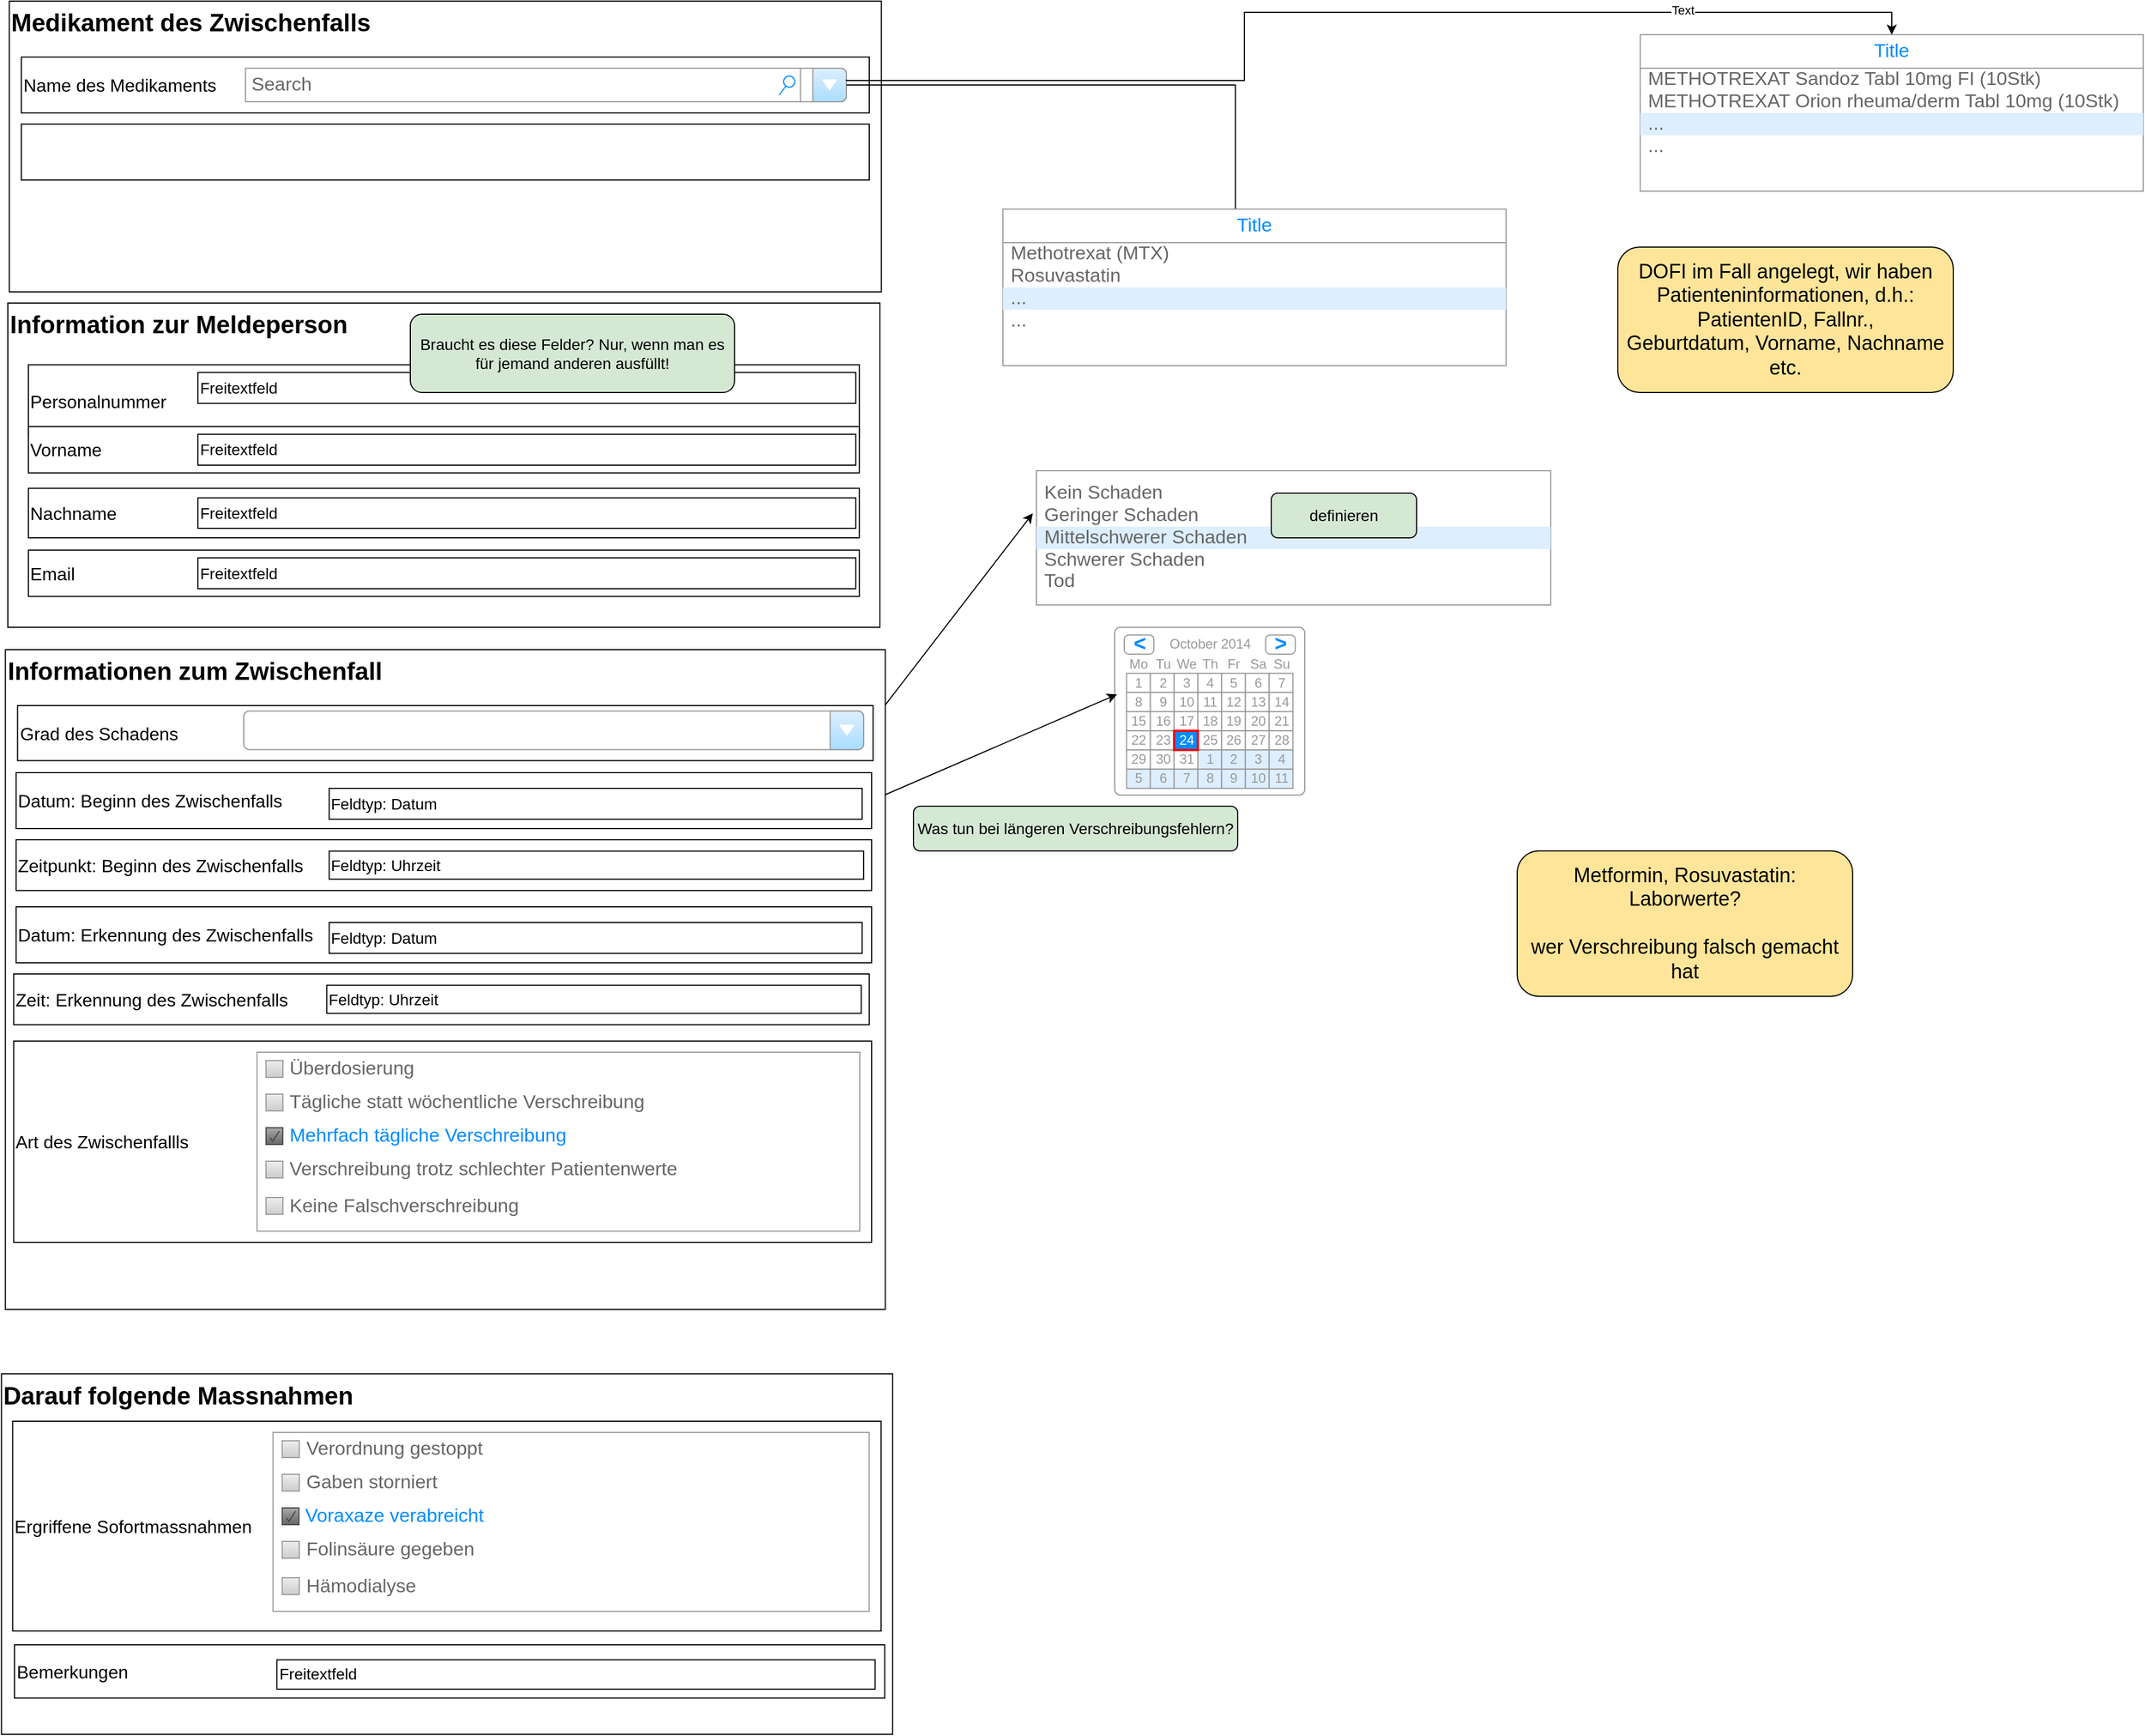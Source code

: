 <mxfile version="21.6.5" type="github">
  <diagram name="Seite-1" id="8O7nqMV1pDiucMTswJLM">
    <mxGraphModel dx="3915" dy="1933" grid="1" gridSize="10" guides="1" tooltips="1" connect="1" arrows="1" fold="1" page="1" pageScale="1" pageWidth="827" pageHeight="1169" math="0" shadow="0">
      <root>
        <mxCell id="0" />
        <mxCell id="1" parent="0" />
        <mxCell id="bGcx2p2PE-QoZrHpDItu-20" value="" style="group" parent="1" vertex="1" connectable="0">
          <mxGeometry x="-2450" y="-1150" width="782.59" height="250" as="geometry" />
        </mxCell>
        <mxCell id="bGcx2p2PE-QoZrHpDItu-21" value="Medikament des Zwischenfalls" style="html=1;whiteSpace=wrap;container=1;verticalAlign=top;align=left;fontStyle=1;fontSize=22;" parent="bGcx2p2PE-QoZrHpDItu-20" vertex="1">
          <mxGeometry x="1.3" y="-10" width="780" height="260" as="geometry" />
        </mxCell>
        <mxCell id="bGcx2p2PE-QoZrHpDItu-22" value="&lt;font style=&quot;font-size: 16px;&quot;&gt;Name des Medikaments&lt;/font&gt;" style="html=1;whiteSpace=wrap;container=1;align=left;" parent="bGcx2p2PE-QoZrHpDItu-21" vertex="1">
          <mxGeometry x="10.81" y="50" width="758.37" height="50" as="geometry" />
        </mxCell>
        <mxCell id="bGcx2p2PE-QoZrHpDItu-37" value="&lt;table&gt;&lt;tbody&gt;&lt;tr&gt;&lt;td&gt;&lt;br&gt;&lt;/td&gt;&lt;/tr&gt;&lt;tr&gt;&lt;td&gt;&lt;br&gt;&lt;/td&gt;&lt;/tr&gt;&lt;tr&gt;&lt;td&gt;&lt;br&gt;&lt;/td&gt;&lt;/tr&gt;&lt;tr&gt;&lt;td&gt;&lt;br&gt;&lt;/td&gt;&lt;/tr&gt;&lt;tr&gt;&lt;td&gt;&lt;br&gt;&lt;/td&gt;&lt;/tr&gt;&lt;/tbody&gt;&lt;/table&gt;" style="strokeWidth=1;shadow=0;dashed=0;align=center;html=1;shape=mxgraph.mockup.forms.comboBox;strokeColor=#999999;fillColor=#ddeeff;align=left;fillColor2=#aaddff;mainText=;fontColor=#666666;fontSize=17;spacingLeft=3;container=1;" parent="bGcx2p2PE-QoZrHpDItu-20" vertex="1">
          <mxGeometry x="212.59" y="50" width="537.41" height="30" as="geometry" />
        </mxCell>
        <mxCell id="bGcx2p2PE-QoZrHpDItu-49" value="" style="html=1;whiteSpace=wrap;container=1;align=left;" parent="bGcx2p2PE-QoZrHpDItu-20" vertex="1">
          <mxGeometry x="12.11" y="100" width="758.37" height="50" as="geometry" />
        </mxCell>
        <mxCell id="bGcx2p2PE-QoZrHpDItu-30" value="Search" style="strokeWidth=1;shadow=0;dashed=0;align=center;html=1;shape=mxgraph.mockup.forms.searchBox;strokeColor=#999999;mainText=;strokeColor2=#008cff;fontColor=#666666;fontSize=17;align=left;spacingLeft=3;whiteSpace=wrap;container=1;" parent="bGcx2p2PE-QoZrHpDItu-20" vertex="1">
          <mxGeometry x="212.59" y="50" width="496.314" height="30" as="geometry" />
        </mxCell>
        <mxCell id="bGcx2p2PE-QoZrHpDItu-19" value="" style="group" parent="1" vertex="1" connectable="0">
          <mxGeometry x="-2450" y="-890" width="780" height="290" as="geometry" />
        </mxCell>
        <mxCell id="bGcx2p2PE-QoZrHpDItu-1" value="Information zur Meldeperson" style="html=1;whiteSpace=wrap;container=0;verticalAlign=top;align=left;fontStyle=1;fontSize=22;" parent="bGcx2p2PE-QoZrHpDItu-19" vertex="1">
          <mxGeometry width="780" height="290" as="geometry" />
        </mxCell>
        <mxCell id="bGcx2p2PE-QoZrHpDItu-9" value="&lt;font style=&quot;font-size: 16px;&quot;&gt;Personalnummer&lt;/font&gt;" style="html=1;whiteSpace=wrap;container=1;align=left;" parent="bGcx2p2PE-QoZrHpDItu-19" vertex="1">
          <mxGeometry x="18.41" y="55.238" width="743.19" height="64.762" as="geometry" />
        </mxCell>
        <mxCell id="bGcx2p2PE-QoZrHpDItu-12" value="&lt;font style=&quot;font-size: 14px;&quot;&gt;Freitextfeld&lt;/font&gt;" style="rounded=0;whiteSpace=wrap;html=1;align=left;" parent="bGcx2p2PE-QoZrHpDItu-9" vertex="1">
          <mxGeometry x="151.59" y="6.905" width="588.41" height="27.619" as="geometry" />
        </mxCell>
        <mxCell id="bGcx2p2PE-QoZrHpDItu-13" value="&lt;font style=&quot;font-size: 16px;&quot;&gt;Vorname&lt;/font&gt;" style="html=1;whiteSpace=wrap;container=1;align=left;" parent="bGcx2p2PE-QoZrHpDItu-19" vertex="1">
          <mxGeometry x="18.41" y="110.476" width="743.19" height="41.429" as="geometry" />
        </mxCell>
        <mxCell id="bGcx2p2PE-QoZrHpDItu-14" value="&lt;font style=&quot;font-size: 14px;&quot;&gt;Freitextfeld&lt;/font&gt;" style="rounded=0;whiteSpace=wrap;html=1;align=left;" parent="bGcx2p2PE-QoZrHpDItu-13" vertex="1">
          <mxGeometry x="151.59" y="6.905" width="588.41" height="27.619" as="geometry" />
        </mxCell>
        <mxCell id="bGcx2p2PE-QoZrHpDItu-15" value="&lt;font style=&quot;font-size: 16px;&quot;&gt;Nachname&lt;/font&gt;" style="html=1;whiteSpace=wrap;container=1;align=left;" parent="bGcx2p2PE-QoZrHpDItu-19" vertex="1">
          <mxGeometry x="18.41" y="165.71" width="743.19" height="44.29" as="geometry" />
        </mxCell>
        <mxCell id="bGcx2p2PE-QoZrHpDItu-17" value="&lt;font style=&quot;font-size: 16px;&quot;&gt;Email&lt;/font&gt;" style="html=1;whiteSpace=wrap;container=1;align=left;" parent="bGcx2p2PE-QoZrHpDItu-19" vertex="1">
          <mxGeometry x="18.41" y="220.952" width="743.19" height="41.429" as="geometry" />
        </mxCell>
        <mxCell id="bGcx2p2PE-QoZrHpDItu-18" value="&lt;font style=&quot;font-size: 14px;&quot;&gt;Freitextfeld&lt;/font&gt;" style="rounded=0;whiteSpace=wrap;html=1;align=left;" parent="bGcx2p2PE-QoZrHpDItu-17" vertex="1">
          <mxGeometry x="151.59" y="6.905" width="588.41" height="27.619" as="geometry" />
        </mxCell>
        <mxCell id="bGcx2p2PE-QoZrHpDItu-16" value="&lt;font style=&quot;font-size: 14px;&quot;&gt;Freitextfeld&lt;/font&gt;" style="rounded=0;whiteSpace=wrap;html=1;align=left;" parent="bGcx2p2PE-QoZrHpDItu-19" vertex="1">
          <mxGeometry x="170.0" y="174.25" width="588.41" height="27.22" as="geometry" />
        </mxCell>
        <mxCell id="FmK_zJNC0J271hB84PhB-91" value="&lt;font style=&quot;font-size: 14px;&quot;&gt;Braucht es diese Felder? Nur, wenn man es für jemand anderen ausfüllt!&lt;/font&gt;" style="rounded=1;whiteSpace=wrap;html=1;fillColor=#D5E8D4;" vertex="1" parent="bGcx2p2PE-QoZrHpDItu-19">
          <mxGeometry x="360" y="10" width="290" height="70" as="geometry" />
        </mxCell>
        <mxCell id="bGcx2p2PE-QoZrHpDItu-39" value="" style="edgeStyle=orthogonalEdgeStyle;rounded=0;orthogonalLoop=1;jettySize=auto;html=1;entryX=0.462;entryY=0.987;entryDx=0;entryDy=0;entryPerimeter=0;" parent="1" source="bGcx2p2PE-QoZrHpDItu-37" target="bGcx2p2PE-QoZrHpDItu-31" edge="1">
          <mxGeometry relative="1" as="geometry">
            <mxPoint x="-1310" y="-800" as="targetPoint" />
          </mxGeometry>
        </mxCell>
        <mxCell id="bGcx2p2PE-QoZrHpDItu-46" value="Text" style="edgeLabel;html=1;align=center;verticalAlign=middle;resizable=0;points=[];" parent="bGcx2p2PE-QoZrHpDItu-39" vertex="1" connectable="0">
          <mxGeometry x="0.593" y="2" relative="1" as="geometry">
            <mxPoint as="offset" />
          </mxGeometry>
        </mxCell>
        <mxCell id="bGcx2p2PE-QoZrHpDItu-31" value="" style="strokeWidth=1;shadow=0;dashed=0;align=center;html=1;shape=mxgraph.mockup.forms.rrect;rSize=0;strokeColor=#999999;fillColor=#ffffff;" parent="1" vertex="1">
          <mxGeometry x="-1560" y="-974" width="450" height="140" as="geometry" />
        </mxCell>
        <mxCell id="bGcx2p2PE-QoZrHpDItu-32" value="Title" style="strokeWidth=1;shadow=0;dashed=0;align=center;html=1;shape=mxgraph.mockup.forms.rrect;rSize=0;strokeColor=#999999;fontColor=#008cff;fontSize=17;fillColor=#ffffff;resizeWidth=1;whiteSpace=wrap;" parent="bGcx2p2PE-QoZrHpDItu-31" vertex="1">
          <mxGeometry width="450.0" height="30" relative="1" as="geometry">
            <mxPoint as="offset" />
          </mxGeometry>
        </mxCell>
        <mxCell id="bGcx2p2PE-QoZrHpDItu-33" value="Methotrexat (MTX)" style="strokeWidth=1;shadow=0;dashed=0;align=center;html=1;shape=mxgraph.mockup.forms.anchor;fontSize=17;fontColor=#666666;align=left;spacingLeft=5;resizeWidth=1;whiteSpace=wrap;" parent="bGcx2p2PE-QoZrHpDItu-31" vertex="1">
          <mxGeometry width="450.0" height="20" relative="1" as="geometry">
            <mxPoint y="30" as="offset" />
          </mxGeometry>
        </mxCell>
        <mxCell id="bGcx2p2PE-QoZrHpDItu-34" value="Rosuvastatin" style="strokeWidth=1;shadow=0;dashed=0;align=center;html=1;shape=mxgraph.mockup.forms.anchor;fontSize=17;fontColor=#666666;align=left;spacingLeft=5;resizeWidth=1;whiteSpace=wrap;" parent="bGcx2p2PE-QoZrHpDItu-31" vertex="1">
          <mxGeometry width="450.0" height="20" relative="1" as="geometry">
            <mxPoint y="50" as="offset" />
          </mxGeometry>
        </mxCell>
        <mxCell id="bGcx2p2PE-QoZrHpDItu-35" value="..." style="strokeWidth=1;shadow=0;dashed=0;align=center;html=1;shape=mxgraph.mockup.forms.rrect;rSize=0;fontSize=17;fontColor=#666666;align=left;spacingLeft=5;fillColor=#ddeeff;strokeColor=none;resizeWidth=1;whiteSpace=wrap;" parent="bGcx2p2PE-QoZrHpDItu-31" vertex="1">
          <mxGeometry width="450.0" height="20" relative="1" as="geometry">
            <mxPoint y="70" as="offset" />
          </mxGeometry>
        </mxCell>
        <mxCell id="bGcx2p2PE-QoZrHpDItu-36" value="..." style="strokeWidth=1;shadow=0;dashed=0;align=center;html=1;shape=mxgraph.mockup.forms.anchor;fontSize=17;fontColor=#666666;align=left;spacingLeft=5;resizeWidth=1;whiteSpace=wrap;" parent="bGcx2p2PE-QoZrHpDItu-31" vertex="1">
          <mxGeometry width="450.0" height="20" relative="1" as="geometry">
            <mxPoint y="90" as="offset" />
          </mxGeometry>
        </mxCell>
        <mxCell id="bGcx2p2PE-QoZrHpDItu-40" value="" style="strokeWidth=1;shadow=0;dashed=0;align=center;html=1;shape=mxgraph.mockup.forms.rrect;rSize=0;strokeColor=#999999;fillColor=#ffffff;" parent="1" vertex="1">
          <mxGeometry x="-990" y="-1130" width="450" height="140" as="geometry" />
        </mxCell>
        <mxCell id="bGcx2p2PE-QoZrHpDItu-41" value="Title" style="strokeWidth=1;shadow=0;dashed=0;align=center;html=1;shape=mxgraph.mockup.forms.rrect;rSize=0;strokeColor=#999999;fontColor=#008cff;fontSize=17;fillColor=#ffffff;resizeWidth=1;whiteSpace=wrap;" parent="bGcx2p2PE-QoZrHpDItu-40" vertex="1">
          <mxGeometry width="450.0" height="30" relative="1" as="geometry">
            <mxPoint as="offset" />
          </mxGeometry>
        </mxCell>
        <mxCell id="bGcx2p2PE-QoZrHpDItu-42" value="METHOTREXAT Sandoz Tabl 10mg FI (10Stk)" style="strokeWidth=1;shadow=0;dashed=0;align=center;html=1;shape=mxgraph.mockup.forms.anchor;fontSize=17;fontColor=#666666;align=left;spacingLeft=5;resizeWidth=1;whiteSpace=wrap;" parent="bGcx2p2PE-QoZrHpDItu-40" vertex="1">
          <mxGeometry width="450.0" height="20" relative="1" as="geometry">
            <mxPoint y="30" as="offset" />
          </mxGeometry>
        </mxCell>
        <mxCell id="bGcx2p2PE-QoZrHpDItu-43" value="METHOTREXAT Orion rheuma/derm Tabl 10mg (10Stk)" style="strokeWidth=1;shadow=0;dashed=0;align=center;html=1;shape=mxgraph.mockup.forms.anchor;fontSize=17;fontColor=#666666;align=left;spacingLeft=5;resizeWidth=1;whiteSpace=wrap;" parent="bGcx2p2PE-QoZrHpDItu-40" vertex="1">
          <mxGeometry width="450.0" height="20" relative="1" as="geometry">
            <mxPoint y="50" as="offset" />
          </mxGeometry>
        </mxCell>
        <mxCell id="bGcx2p2PE-QoZrHpDItu-44" value="..." style="strokeWidth=1;shadow=0;dashed=0;align=center;html=1;shape=mxgraph.mockup.forms.rrect;rSize=0;fontSize=17;fontColor=#666666;align=left;spacingLeft=5;fillColor=#ddeeff;strokeColor=none;resizeWidth=1;whiteSpace=wrap;" parent="bGcx2p2PE-QoZrHpDItu-40" vertex="1">
          <mxGeometry width="450.0" height="20" relative="1" as="geometry">
            <mxPoint y="70" as="offset" />
          </mxGeometry>
        </mxCell>
        <mxCell id="bGcx2p2PE-QoZrHpDItu-45" value="..." style="strokeWidth=1;shadow=0;dashed=0;align=center;html=1;shape=mxgraph.mockup.forms.anchor;fontSize=17;fontColor=#666666;align=left;spacingLeft=5;resizeWidth=1;whiteSpace=wrap;" parent="bGcx2p2PE-QoZrHpDItu-40" vertex="1">
          <mxGeometry width="450.0" height="20" relative="1" as="geometry">
            <mxPoint y="90" as="offset" />
          </mxGeometry>
        </mxCell>
        <mxCell id="bGcx2p2PE-QoZrHpDItu-47" value="" style="edgeStyle=orthogonalEdgeStyle;rounded=0;orthogonalLoop=1;jettySize=auto;html=1;" parent="1" target="bGcx2p2PE-QoZrHpDItu-41" edge="1">
          <mxGeometry relative="1" as="geometry">
            <mxPoint x="-1700" y="-1090" as="sourcePoint" />
            <mxPoint x="-1307" y="-800" as="targetPoint" />
            <Array as="points">
              <mxPoint x="-1700" y="-1089" />
              <mxPoint x="-1344" y="-1089" />
              <mxPoint x="-1344" y="-1150" />
              <mxPoint x="-765" y="-1150" />
            </Array>
          </mxGeometry>
        </mxCell>
        <mxCell id="bGcx2p2PE-QoZrHpDItu-48" value="Text" style="edgeLabel;html=1;align=center;verticalAlign=middle;resizable=0;points=[];" parent="bGcx2p2PE-QoZrHpDItu-47" vertex="1" connectable="0">
          <mxGeometry x="0.593" y="2" relative="1" as="geometry">
            <mxPoint as="offset" />
          </mxGeometry>
        </mxCell>
        <mxCell id="FmK_zJNC0J271hB84PhB-18" value="" style="strokeWidth=1;shadow=0;dashed=0;align=center;html=1;shape=mxgraph.mockup.forms.rrect;rSize=0;strokeColor=#999999;fillColor=#ffffff;" vertex="1" parent="1">
          <mxGeometry x="-1530" y="-740" width="460" height="120" as="geometry" />
        </mxCell>
        <mxCell id="FmK_zJNC0J271hB84PhB-20" value="Kein Schaden" style="strokeWidth=1;shadow=0;dashed=0;align=center;html=1;shape=mxgraph.mockup.forms.anchor;fontSize=17;fontColor=#666666;align=left;spacingLeft=5;resizeWidth=1;whiteSpace=wrap;strokeColor=#000000;" vertex="1" parent="FmK_zJNC0J271hB84PhB-18">
          <mxGeometry width="460.0" height="20" relative="1" as="geometry">
            <mxPoint y="10" as="offset" />
          </mxGeometry>
        </mxCell>
        <mxCell id="FmK_zJNC0J271hB84PhB-21" value="Geringer Schaden" style="strokeWidth=1;shadow=0;dashed=0;align=center;html=1;shape=mxgraph.mockup.forms.anchor;fontSize=17;fontColor=#666666;align=left;spacingLeft=5;resizeWidth=1;whiteSpace=wrap;" vertex="1" parent="FmK_zJNC0J271hB84PhB-18">
          <mxGeometry width="460.0" height="20" relative="1" as="geometry">
            <mxPoint y="30" as="offset" />
          </mxGeometry>
        </mxCell>
        <mxCell id="FmK_zJNC0J271hB84PhB-22" value="Mittelschwerer Schaden" style="strokeWidth=1;shadow=0;dashed=0;align=center;html=1;shape=mxgraph.mockup.forms.rrect;rSize=0;fontSize=17;fontColor=#666666;align=left;spacingLeft=5;fillColor=#ddeeff;strokeColor=none;resizeWidth=1;whiteSpace=wrap;" vertex="1" parent="FmK_zJNC0J271hB84PhB-18">
          <mxGeometry width="460.0" height="20" relative="1" as="geometry">
            <mxPoint y="50" as="offset" />
          </mxGeometry>
        </mxCell>
        <mxCell id="FmK_zJNC0J271hB84PhB-23" value="Schwerer Schaden" style="strokeWidth=1;shadow=0;dashed=0;align=center;html=1;shape=mxgraph.mockup.forms.anchor;fontSize=17;fontColor=#666666;align=left;spacingLeft=5;resizeWidth=1;whiteSpace=wrap;" vertex="1" parent="FmK_zJNC0J271hB84PhB-18">
          <mxGeometry width="460.0" height="20" relative="1" as="geometry">
            <mxPoint y="70" as="offset" />
          </mxGeometry>
        </mxCell>
        <mxCell id="FmK_zJNC0J271hB84PhB-25" value="Tod" style="strokeWidth=1;shadow=0;dashed=0;align=center;html=1;shape=mxgraph.mockup.forms.anchor;fontSize=17;fontColor=#666666;align=left;spacingLeft=5;resizeWidth=1;whiteSpace=wrap;" vertex="1" parent="FmK_zJNC0J271hB84PhB-18">
          <mxGeometry y="90.002" width="460.0" height="17.647" as="geometry" />
        </mxCell>
        <mxCell id="FmK_zJNC0J271hB84PhB-125" value="&lt;font style=&quot;font-size: 14px;&quot;&gt;definieren&lt;/font&gt;" style="rounded=1;whiteSpace=wrap;html=1;fillColor=#D5E8D4;" vertex="1" parent="FmK_zJNC0J271hB84PhB-18">
          <mxGeometry x="210" y="20" width="130" height="40" as="geometry" />
        </mxCell>
        <mxCell id="FmK_zJNC0J271hB84PhB-24" value="" style="endArrow=classic;html=1;rounded=0;exitX=1;exitY=0.571;exitDx=0;exitDy=0;exitPerimeter=0;entryX=-0.007;entryY=0.4;entryDx=0;entryDy=0;entryPerimeter=0;" edge="1" parent="1" source="FmK_zJNC0J271hB84PhB-16" target="FmK_zJNC0J271hB84PhB-21">
          <mxGeometry width="50" height="50" relative="1" as="geometry">
            <mxPoint x="-1600" y="-534" as="sourcePoint" />
            <mxPoint x="-1550" y="-584" as="targetPoint" />
          </mxGeometry>
        </mxCell>
        <mxCell id="FmK_zJNC0J271hB84PhB-26" value="&lt;font style=&quot;font-size: 18px;&quot;&gt;DOFI im Fall angelegt, wir haben Patienteninformationen, d.h.:&lt;br&gt;PatientenID, Fallnr.,&lt;br&gt;Geburtdatum, Vorname, Nachname etc.&lt;/font&gt;" style="rounded=1;whiteSpace=wrap;html=1;fillColor=#FFE599;" vertex="1" parent="1">
          <mxGeometry x="-1010" y="-940" width="300" height="130" as="geometry" />
        </mxCell>
        <mxCell id="FmK_zJNC0J271hB84PhB-27" value="&lt;span style=&quot;font-size: 18px;&quot;&gt;Metformin, Rosuvastatin: Laborwerte?&lt;br&gt;&lt;br&gt;wer Verschreibung falsch gemacht hat&lt;br&gt;&lt;/span&gt;" style="rounded=1;whiteSpace=wrap;html=1;fillColor=#FFE599;" vertex="1" parent="1">
          <mxGeometry x="-1100" y="-400" width="300" height="130" as="geometry" />
        </mxCell>
        <mxCell id="FmK_zJNC0J271hB84PhB-28" value="&lt;font style=&quot;font-size: 14px;&quot;&gt;Was tun bei längeren Verschreibungsfehlern?&lt;/font&gt;" style="rounded=1;whiteSpace=wrap;html=1;fillColor=#D5E8D4;" vertex="1" parent="1">
          <mxGeometry x="-1640" y="-440" width="290" height="40" as="geometry" />
        </mxCell>
        <mxCell id="FmK_zJNC0J271hB84PhB-29" value="" style="strokeWidth=1;shadow=0;dashed=0;align=center;html=1;shape=mxgraph.mockup.forms.rrect;rSize=5;strokeColor=#999999;fillColor=#ffffff;" vertex="1" parent="1">
          <mxGeometry x="-1460" y="-600" width="170" height="150" as="geometry" />
        </mxCell>
        <mxCell id="FmK_zJNC0J271hB84PhB-30" value="October 2014" style="strokeWidth=1;shadow=0;dashed=0;align=center;html=1;shape=mxgraph.mockup.forms.anchor;fontColor=#999999;" vertex="1" parent="FmK_zJNC0J271hB84PhB-29">
          <mxGeometry x="31.875" y="6.857" width="106.25" height="17.143" as="geometry" />
        </mxCell>
        <mxCell id="FmK_zJNC0J271hB84PhB-31" value="&lt;" style="strokeWidth=1;shadow=0;dashed=0;align=center;html=1;shape=mxgraph.mockup.forms.rrect;rSize=4;strokeColor=#999999;fontColor=#008cff;fontSize=19;fontStyle=1;" vertex="1" parent="FmK_zJNC0J271hB84PhB-29">
          <mxGeometry x="8.5" y="6.857" width="26.563" height="17.143" as="geometry" />
        </mxCell>
        <mxCell id="FmK_zJNC0J271hB84PhB-32" value="&gt;" style="strokeWidth=1;shadow=0;dashed=0;align=center;html=1;shape=mxgraph.mockup.forms.rrect;rSize=4;strokeColor=#999999;fontColor=#008cff;fontSize=19;fontStyle=1;" vertex="1" parent="FmK_zJNC0J271hB84PhB-29">
          <mxGeometry x="134.938" y="6.857" width="26.563" height="17.143" as="geometry" />
        </mxCell>
        <mxCell id="FmK_zJNC0J271hB84PhB-33" value="Mo" style="strokeWidth=1;shadow=0;dashed=0;align=center;html=1;shape=mxgraph.mockup.forms.anchor;fontColor=#999999;" vertex="1" parent="FmK_zJNC0J271hB84PhB-29">
          <mxGeometry x="10.625" y="24" width="21.25" height="17.143" as="geometry" />
        </mxCell>
        <mxCell id="FmK_zJNC0J271hB84PhB-34" value="Tu" style="strokeWidth=1;shadow=0;dashed=0;align=center;html=1;shape=mxgraph.mockup.forms.anchor;fontColor=#999999;" vertex="1" parent="FmK_zJNC0J271hB84PhB-29">
          <mxGeometry x="31.875" y="24" width="21.25" height="17.143" as="geometry" />
        </mxCell>
        <mxCell id="FmK_zJNC0J271hB84PhB-35" value="We" style="strokeWidth=1;shadow=0;dashed=0;align=center;html=1;shape=mxgraph.mockup.forms.anchor;fontColor=#999999;" vertex="1" parent="FmK_zJNC0J271hB84PhB-29">
          <mxGeometry x="53.125" y="24" width="21.25" height="17.143" as="geometry" />
        </mxCell>
        <mxCell id="FmK_zJNC0J271hB84PhB-36" value="Th" style="strokeWidth=1;shadow=0;dashed=0;align=center;html=1;shape=mxgraph.mockup.forms.anchor;fontColor=#999999;" vertex="1" parent="FmK_zJNC0J271hB84PhB-29">
          <mxGeometry x="74.375" y="24" width="21.25" height="17.143" as="geometry" />
        </mxCell>
        <mxCell id="FmK_zJNC0J271hB84PhB-37" value="Fr" style="strokeWidth=1;shadow=0;dashed=0;align=center;html=1;shape=mxgraph.mockup.forms.anchor;fontColor=#999999;" vertex="1" parent="FmK_zJNC0J271hB84PhB-29">
          <mxGeometry x="95.625" y="24" width="21.25" height="17.143" as="geometry" />
        </mxCell>
        <mxCell id="FmK_zJNC0J271hB84PhB-38" value="Sa" style="strokeWidth=1;shadow=0;dashed=0;align=center;html=1;shape=mxgraph.mockup.forms.anchor;fontColor=#999999;" vertex="1" parent="FmK_zJNC0J271hB84PhB-29">
          <mxGeometry x="116.875" y="24" width="21.25" height="17.143" as="geometry" />
        </mxCell>
        <mxCell id="FmK_zJNC0J271hB84PhB-39" value="Su" style="strokeWidth=1;shadow=0;dashed=0;align=center;html=1;shape=mxgraph.mockup.forms.anchor;fontColor=#999999;" vertex="1" parent="FmK_zJNC0J271hB84PhB-29">
          <mxGeometry x="138.125" y="24" width="21.25" height="17.143" as="geometry" />
        </mxCell>
        <mxCell id="FmK_zJNC0J271hB84PhB-40" value="1" style="strokeWidth=1;shadow=0;dashed=0;align=center;html=1;shape=mxgraph.mockup.forms.rrect;rSize=0;strokeColor=#999999;fontColor=#999999;" vertex="1" parent="FmK_zJNC0J271hB84PhB-29">
          <mxGeometry x="10.625" y="41.143" width="21.25" height="17.143" as="geometry" />
        </mxCell>
        <mxCell id="FmK_zJNC0J271hB84PhB-41" value="2" style="strokeWidth=1;shadow=0;dashed=0;align=center;html=1;shape=mxgraph.mockup.forms.rrect;rSize=0;strokeColor=#999999;fontColor=#999999;" vertex="1" parent="FmK_zJNC0J271hB84PhB-29">
          <mxGeometry x="31.875" y="41.143" width="21.25" height="17.143" as="geometry" />
        </mxCell>
        <mxCell id="FmK_zJNC0J271hB84PhB-42" value="3" style="strokeWidth=1;shadow=0;dashed=0;align=center;html=1;shape=mxgraph.mockup.forms.rrect;rSize=0;strokeColor=#999999;fontColor=#999999;" vertex="1" parent="FmK_zJNC0J271hB84PhB-29">
          <mxGeometry x="53.125" y="41.143" width="21.25" height="17.143" as="geometry" />
        </mxCell>
        <mxCell id="FmK_zJNC0J271hB84PhB-43" value="4" style="strokeWidth=1;shadow=0;dashed=0;align=center;html=1;shape=mxgraph.mockup.forms.rrect;rSize=0;strokeColor=#999999;fontColor=#999999;" vertex="1" parent="FmK_zJNC0J271hB84PhB-29">
          <mxGeometry x="74.375" y="41.143" width="21.25" height="17.143" as="geometry" />
        </mxCell>
        <mxCell id="FmK_zJNC0J271hB84PhB-44" value="5" style="strokeWidth=1;shadow=0;dashed=0;align=center;html=1;shape=mxgraph.mockup.forms.rrect;rSize=0;strokeColor=#999999;fontColor=#999999;" vertex="1" parent="FmK_zJNC0J271hB84PhB-29">
          <mxGeometry x="95.625" y="41.143" width="21.25" height="17.143" as="geometry" />
        </mxCell>
        <mxCell id="FmK_zJNC0J271hB84PhB-45" value="6" style="strokeWidth=1;shadow=0;dashed=0;align=center;html=1;shape=mxgraph.mockup.forms.rrect;rSize=0;strokeColor=#999999;fontColor=#999999;" vertex="1" parent="FmK_zJNC0J271hB84PhB-29">
          <mxGeometry x="116.875" y="41.143" width="21.25" height="17.143" as="geometry" />
        </mxCell>
        <mxCell id="FmK_zJNC0J271hB84PhB-46" value="7" style="strokeWidth=1;shadow=0;dashed=0;align=center;html=1;shape=mxgraph.mockup.forms.rrect;rSize=0;strokeColor=#999999;fontColor=#999999;" vertex="1" parent="FmK_zJNC0J271hB84PhB-29">
          <mxGeometry x="138.125" y="41.143" width="21.25" height="17.143" as="geometry" />
        </mxCell>
        <mxCell id="FmK_zJNC0J271hB84PhB-47" value="8" style="strokeWidth=1;shadow=0;dashed=0;align=center;html=1;shape=mxgraph.mockup.forms.rrect;rSize=0;strokeColor=#999999;fontColor=#999999;" vertex="1" parent="FmK_zJNC0J271hB84PhB-29">
          <mxGeometry x="10.625" y="58.286" width="21.25" height="17.143" as="geometry" />
        </mxCell>
        <mxCell id="FmK_zJNC0J271hB84PhB-48" value="9" style="strokeWidth=1;shadow=0;dashed=0;align=center;html=1;shape=mxgraph.mockup.forms.rrect;rSize=0;strokeColor=#999999;fontColor=#999999;" vertex="1" parent="FmK_zJNC0J271hB84PhB-29">
          <mxGeometry x="31.875" y="58.286" width="21.25" height="17.143" as="geometry" />
        </mxCell>
        <mxCell id="FmK_zJNC0J271hB84PhB-49" value="10" style="strokeWidth=1;shadow=0;dashed=0;align=center;html=1;shape=mxgraph.mockup.forms.rrect;rSize=0;strokeColor=#999999;fontColor=#999999;" vertex="1" parent="FmK_zJNC0J271hB84PhB-29">
          <mxGeometry x="53.125" y="58.286" width="21.25" height="17.143" as="geometry" />
        </mxCell>
        <mxCell id="FmK_zJNC0J271hB84PhB-50" value="11" style="strokeWidth=1;shadow=0;dashed=0;align=center;html=1;shape=mxgraph.mockup.forms.rrect;rSize=0;strokeColor=#999999;fontColor=#999999;" vertex="1" parent="FmK_zJNC0J271hB84PhB-29">
          <mxGeometry x="74.375" y="58.286" width="21.25" height="17.143" as="geometry" />
        </mxCell>
        <mxCell id="FmK_zJNC0J271hB84PhB-51" value="12" style="strokeWidth=1;shadow=0;dashed=0;align=center;html=1;shape=mxgraph.mockup.forms.rrect;rSize=0;strokeColor=#999999;fontColor=#999999;" vertex="1" parent="FmK_zJNC0J271hB84PhB-29">
          <mxGeometry x="95.625" y="58.286" width="21.25" height="17.143" as="geometry" />
        </mxCell>
        <mxCell id="FmK_zJNC0J271hB84PhB-52" value="13" style="strokeWidth=1;shadow=0;dashed=0;align=center;html=1;shape=mxgraph.mockup.forms.rrect;rSize=0;strokeColor=#999999;fontColor=#999999;" vertex="1" parent="FmK_zJNC0J271hB84PhB-29">
          <mxGeometry x="116.875" y="58.286" width="21.25" height="17.143" as="geometry" />
        </mxCell>
        <mxCell id="FmK_zJNC0J271hB84PhB-53" value="14" style="strokeWidth=1;shadow=0;dashed=0;align=center;html=1;shape=mxgraph.mockup.forms.rrect;rSize=0;strokeColor=#999999;fontColor=#999999;" vertex="1" parent="FmK_zJNC0J271hB84PhB-29">
          <mxGeometry x="138.125" y="58.286" width="21.25" height="17.143" as="geometry" />
        </mxCell>
        <mxCell id="FmK_zJNC0J271hB84PhB-54" value="15" style="strokeWidth=1;shadow=0;dashed=0;align=center;html=1;shape=mxgraph.mockup.forms.rrect;rSize=0;strokeColor=#999999;fontColor=#999999;" vertex="1" parent="FmK_zJNC0J271hB84PhB-29">
          <mxGeometry x="10.625" y="75.429" width="21.25" height="17.143" as="geometry" />
        </mxCell>
        <mxCell id="FmK_zJNC0J271hB84PhB-55" value="16" style="strokeWidth=1;shadow=0;dashed=0;align=center;html=1;shape=mxgraph.mockup.forms.rrect;rSize=0;strokeColor=#999999;fontColor=#999999;" vertex="1" parent="FmK_zJNC0J271hB84PhB-29">
          <mxGeometry x="31.875" y="75.429" width="21.25" height="17.143" as="geometry" />
        </mxCell>
        <mxCell id="FmK_zJNC0J271hB84PhB-56" value="17" style="strokeWidth=1;shadow=0;dashed=0;align=center;html=1;shape=mxgraph.mockup.forms.rrect;rSize=0;strokeColor=#999999;fontColor=#999999;" vertex="1" parent="FmK_zJNC0J271hB84PhB-29">
          <mxGeometry x="53.125" y="75.429" width="21.25" height="17.143" as="geometry" />
        </mxCell>
        <mxCell id="FmK_zJNC0J271hB84PhB-57" value="18" style="strokeWidth=1;shadow=0;dashed=0;align=center;html=1;shape=mxgraph.mockup.forms.rrect;rSize=0;strokeColor=#999999;fontColor=#999999;" vertex="1" parent="FmK_zJNC0J271hB84PhB-29">
          <mxGeometry x="74.375" y="75.429" width="21.25" height="17.143" as="geometry" />
        </mxCell>
        <mxCell id="FmK_zJNC0J271hB84PhB-58" value="19" style="strokeWidth=1;shadow=0;dashed=0;align=center;html=1;shape=mxgraph.mockup.forms.rrect;rSize=0;strokeColor=#999999;fontColor=#999999;" vertex="1" parent="FmK_zJNC0J271hB84PhB-29">
          <mxGeometry x="95.625" y="75.429" width="21.25" height="17.143" as="geometry" />
        </mxCell>
        <mxCell id="FmK_zJNC0J271hB84PhB-59" value="20" style="strokeWidth=1;shadow=0;dashed=0;align=center;html=1;shape=mxgraph.mockup.forms.rrect;rSize=0;strokeColor=#999999;fontColor=#999999;" vertex="1" parent="FmK_zJNC0J271hB84PhB-29">
          <mxGeometry x="116.875" y="75.429" width="21.25" height="17.143" as="geometry" />
        </mxCell>
        <mxCell id="FmK_zJNC0J271hB84PhB-60" value="21" style="strokeWidth=1;shadow=0;dashed=0;align=center;html=1;shape=mxgraph.mockup.forms.rrect;rSize=0;strokeColor=#999999;fontColor=#999999;" vertex="1" parent="FmK_zJNC0J271hB84PhB-29">
          <mxGeometry x="138.125" y="75.429" width="21.25" height="17.143" as="geometry" />
        </mxCell>
        <mxCell id="FmK_zJNC0J271hB84PhB-61" value="22" style="strokeWidth=1;shadow=0;dashed=0;align=center;html=1;shape=mxgraph.mockup.forms.rrect;rSize=0;strokeColor=#999999;fontColor=#999999;" vertex="1" parent="FmK_zJNC0J271hB84PhB-29">
          <mxGeometry x="10.625" y="92.571" width="21.25" height="17.143" as="geometry" />
        </mxCell>
        <mxCell id="FmK_zJNC0J271hB84PhB-62" value="23" style="strokeWidth=1;shadow=0;dashed=0;align=center;html=1;shape=mxgraph.mockup.forms.rrect;rSize=0;strokeColor=#999999;fontColor=#999999;" vertex="1" parent="FmK_zJNC0J271hB84PhB-29">
          <mxGeometry x="31.875" y="92.571" width="21.25" height="17.143" as="geometry" />
        </mxCell>
        <mxCell id="FmK_zJNC0J271hB84PhB-63" value="25" style="strokeWidth=1;shadow=0;dashed=0;align=center;html=1;shape=mxgraph.mockup.forms.rrect;rSize=0;strokeColor=#999999;fontColor=#999999;" vertex="1" parent="FmK_zJNC0J271hB84PhB-29">
          <mxGeometry x="74.375" y="92.571" width="21.25" height="17.143" as="geometry" />
        </mxCell>
        <mxCell id="FmK_zJNC0J271hB84PhB-64" value="26" style="strokeWidth=1;shadow=0;dashed=0;align=center;html=1;shape=mxgraph.mockup.forms.rrect;rSize=0;strokeColor=#999999;fontColor=#999999;" vertex="1" parent="FmK_zJNC0J271hB84PhB-29">
          <mxGeometry x="95.625" y="92.571" width="21.25" height="17.143" as="geometry" />
        </mxCell>
        <mxCell id="FmK_zJNC0J271hB84PhB-65" value="27" style="strokeWidth=1;shadow=0;dashed=0;align=center;html=1;shape=mxgraph.mockup.forms.rrect;rSize=0;strokeColor=#999999;fontColor=#999999;" vertex="1" parent="FmK_zJNC0J271hB84PhB-29">
          <mxGeometry x="116.875" y="92.571" width="21.25" height="17.143" as="geometry" />
        </mxCell>
        <mxCell id="FmK_zJNC0J271hB84PhB-66" value="28" style="strokeWidth=1;shadow=0;dashed=0;align=center;html=1;shape=mxgraph.mockup.forms.rrect;rSize=0;strokeColor=#999999;fontColor=#999999;" vertex="1" parent="FmK_zJNC0J271hB84PhB-29">
          <mxGeometry x="138.125" y="92.571" width="21.25" height="17.143" as="geometry" />
        </mxCell>
        <mxCell id="FmK_zJNC0J271hB84PhB-67" value="29" style="strokeWidth=1;shadow=0;dashed=0;align=center;html=1;shape=mxgraph.mockup.forms.rrect;rSize=0;strokeColor=#999999;fontColor=#999999;" vertex="1" parent="FmK_zJNC0J271hB84PhB-29">
          <mxGeometry x="10.625" y="109.714" width="21.25" height="17.143" as="geometry" />
        </mxCell>
        <mxCell id="FmK_zJNC0J271hB84PhB-68" value="30" style="strokeWidth=1;shadow=0;dashed=0;align=center;html=1;shape=mxgraph.mockup.forms.rrect;rSize=0;strokeColor=#999999;fontColor=#999999;" vertex="1" parent="FmK_zJNC0J271hB84PhB-29">
          <mxGeometry x="31.875" y="109.714" width="21.25" height="17.143" as="geometry" />
        </mxCell>
        <mxCell id="FmK_zJNC0J271hB84PhB-69" value="31" style="strokeWidth=1;shadow=0;dashed=0;align=center;html=1;shape=mxgraph.mockup.forms.rrect;rSize=0;strokeColor=#999999;fontColor=#999999;" vertex="1" parent="FmK_zJNC0J271hB84PhB-29">
          <mxGeometry x="53.125" y="109.714" width="21.25" height="17.143" as="geometry" />
        </mxCell>
        <mxCell id="FmK_zJNC0J271hB84PhB-70" value="1" style="strokeWidth=1;shadow=0;dashed=0;align=center;html=1;shape=mxgraph.mockup.forms.rrect;rSize=0;strokeColor=#999999;fontColor=#999999;fillColor=#ddeeff;" vertex="1" parent="FmK_zJNC0J271hB84PhB-29">
          <mxGeometry x="74.375" y="109.714" width="21.25" height="17.143" as="geometry" />
        </mxCell>
        <mxCell id="FmK_zJNC0J271hB84PhB-71" value="2" style="strokeWidth=1;shadow=0;dashed=0;align=center;html=1;shape=mxgraph.mockup.forms.rrect;rSize=0;strokeColor=#999999;fontColor=#999999;fillColor=#ddeeff;" vertex="1" parent="FmK_zJNC0J271hB84PhB-29">
          <mxGeometry x="95.625" y="109.714" width="21.25" height="17.143" as="geometry" />
        </mxCell>
        <mxCell id="FmK_zJNC0J271hB84PhB-72" value="3" style="strokeWidth=1;shadow=0;dashed=0;align=center;html=1;shape=mxgraph.mockup.forms.rrect;rSize=0;strokeColor=#999999;fontColor=#999999;fillColor=#ddeeff;" vertex="1" parent="FmK_zJNC0J271hB84PhB-29">
          <mxGeometry x="116.875" y="109.714" width="21.25" height="17.143" as="geometry" />
        </mxCell>
        <mxCell id="FmK_zJNC0J271hB84PhB-73" value="4" style="strokeWidth=1;shadow=0;dashed=0;align=center;html=1;shape=mxgraph.mockup.forms.rrect;rSize=0;strokeColor=#999999;fontColor=#999999;fillColor=#ddeeff;" vertex="1" parent="FmK_zJNC0J271hB84PhB-29">
          <mxGeometry x="138.125" y="109.714" width="21.25" height="17.143" as="geometry" />
        </mxCell>
        <mxCell id="FmK_zJNC0J271hB84PhB-74" value="5" style="strokeWidth=1;shadow=0;dashed=0;align=center;html=1;shape=mxgraph.mockup.forms.rrect;rSize=0;strokeColor=#999999;fontColor=#999999;fillColor=#ddeeff;" vertex="1" parent="FmK_zJNC0J271hB84PhB-29">
          <mxGeometry x="10.625" y="126.857" width="21.25" height="17.143" as="geometry" />
        </mxCell>
        <mxCell id="FmK_zJNC0J271hB84PhB-75" value="6" style="strokeWidth=1;shadow=0;dashed=0;align=center;html=1;shape=mxgraph.mockup.forms.rrect;rSize=0;strokeColor=#999999;fontColor=#999999;fillColor=#ddeeff;" vertex="1" parent="FmK_zJNC0J271hB84PhB-29">
          <mxGeometry x="31.875" y="126.857" width="21.25" height="17.143" as="geometry" />
        </mxCell>
        <mxCell id="FmK_zJNC0J271hB84PhB-76" value="7" style="strokeWidth=1;shadow=0;dashed=0;align=center;html=1;shape=mxgraph.mockup.forms.rrect;rSize=0;strokeColor=#999999;fontColor=#999999;fillColor=#ddeeff;" vertex="1" parent="FmK_zJNC0J271hB84PhB-29">
          <mxGeometry x="53.125" y="126.857" width="21.25" height="17.143" as="geometry" />
        </mxCell>
        <mxCell id="FmK_zJNC0J271hB84PhB-77" value="8" style="strokeWidth=1;shadow=0;dashed=0;align=center;html=1;shape=mxgraph.mockup.forms.rrect;rSize=0;strokeColor=#999999;fontColor=#999999;fillColor=#ddeeff;" vertex="1" parent="FmK_zJNC0J271hB84PhB-29">
          <mxGeometry x="74.375" y="126.857" width="21.25" height="17.143" as="geometry" />
        </mxCell>
        <mxCell id="FmK_zJNC0J271hB84PhB-78" value="9" style="strokeWidth=1;shadow=0;dashed=0;align=center;html=1;shape=mxgraph.mockup.forms.rrect;rSize=0;strokeColor=#999999;fontColor=#999999;fillColor=#ddeeff;" vertex="1" parent="FmK_zJNC0J271hB84PhB-29">
          <mxGeometry x="95.625" y="126.857" width="21.25" height="17.143" as="geometry" />
        </mxCell>
        <mxCell id="FmK_zJNC0J271hB84PhB-79" value="10" style="strokeWidth=1;shadow=0;dashed=0;align=center;html=1;shape=mxgraph.mockup.forms.rrect;rSize=0;strokeColor=#999999;fontColor=#999999;fillColor=#ddeeff;" vertex="1" parent="FmK_zJNC0J271hB84PhB-29">
          <mxGeometry x="116.875" y="126.857" width="21.25" height="17.143" as="geometry" />
        </mxCell>
        <mxCell id="FmK_zJNC0J271hB84PhB-80" value="11" style="strokeWidth=1;shadow=0;dashed=0;align=center;html=1;shape=mxgraph.mockup.forms.rrect;rSize=0;strokeColor=#999999;fontColor=#999999;fillColor=#ddeeff;" vertex="1" parent="FmK_zJNC0J271hB84PhB-29">
          <mxGeometry x="138.125" y="126.857" width="21.25" height="17.143" as="geometry" />
        </mxCell>
        <mxCell id="FmK_zJNC0J271hB84PhB-81" value="24" style="strokeWidth=1;shadow=0;dashed=0;align=center;html=1;shape=mxgraph.mockup.forms.rrect;rSize=0;strokeColor=#ff0000;fontColor=#ffffff;strokeWidth=2;fillColor=#008cff;" vertex="1" parent="FmK_zJNC0J271hB84PhB-29">
          <mxGeometry x="53.125" y="92.571" width="21.25" height="17.143" as="geometry" />
        </mxCell>
        <mxCell id="FmK_zJNC0J271hB84PhB-82" value="" style="endArrow=classic;html=1;rounded=0;entryX=0.012;entryY=0.4;entryDx=0;entryDy=0;entryPerimeter=0;exitX=1;exitY=0.5;exitDx=0;exitDy=0;" edge="1" parent="1" source="FmK_zJNC0J271hB84PhB-5" target="FmK_zJNC0J271hB84PhB-29">
          <mxGeometry width="50" height="50" relative="1" as="geometry">
            <mxPoint x="-1640" y="-450" as="sourcePoint" />
            <mxPoint x="-1590" y="-500" as="targetPoint" />
          </mxGeometry>
        </mxCell>
        <mxCell id="FmK_zJNC0J271hB84PhB-84" value="" style="group" vertex="1" connectable="0" parent="1">
          <mxGeometry x="-2457" y="80" width="798.37" height="310" as="geometry" />
        </mxCell>
        <mxCell id="FmK_zJNC0J271hB84PhB-85" value="Darauf folgende Massnahmen" style="html=1;whiteSpace=wrap;container=1;verticalAlign=top;align=left;fontStyle=1;fontSize=22;" vertex="1" parent="FmK_zJNC0J271hB84PhB-84">
          <mxGeometry x="1.3" y="-12.4" width="797.07" height="322.4" as="geometry" />
        </mxCell>
        <mxCell id="FmK_zJNC0J271hB84PhB-118" value="&lt;font style=&quot;font-size: 16px;&quot;&gt;Ergriffene Sofortmassnahmen&lt;/font&gt;" style="html=1;whiteSpace=wrap;container=1;align=left;" vertex="1" parent="FmK_zJNC0J271hB84PhB-85">
          <mxGeometry x="10" y="42.4" width="776.78" height="187.6" as="geometry" />
        </mxCell>
        <mxCell id="FmK_zJNC0J271hB84PhB-96" value="" style="strokeWidth=1;shadow=0;dashed=0;align=center;html=1;shape=mxgraph.mockup.forms.rrect;rSize=0;strokeColor=#999999;fillColor=#ffffff;recursiveResize=0;movable=1;resizable=1;rotatable=1;deletable=1;editable=1;locked=0;connectable=1;" vertex="1" parent="FmK_zJNC0J271hB84PhB-118">
          <mxGeometry x="232.904" y="10" width="533.161" height="160" as="geometry" />
        </mxCell>
        <mxCell id="FmK_zJNC0J271hB84PhB-97" value="Verordnung gestoppt" style="strokeWidth=1;shadow=0;dashed=0;align=center;html=1;shape=mxgraph.mockup.forms.rrect;rSize=0;fillColor=#eeeeee;strokeColor=#999999;gradientColor=#cccccc;align=left;spacingLeft=4;fontSize=17;fontColor=#666666;labelPosition=right;" vertex="1" parent="FmK_zJNC0J271hB84PhB-96">
          <mxGeometry x="8.171" y="7.5" width="15.321" height="15" as="geometry" />
        </mxCell>
        <mxCell id="FmK_zJNC0J271hB84PhB-98" value="Gaben storniert" style="strokeWidth=1;shadow=0;dashed=0;align=center;html=1;shape=mxgraph.mockup.forms.rrect;rSize=0;fillColor=#eeeeee;strokeColor=#999999;gradientColor=#cccccc;align=left;spacingLeft=4;fontSize=17;fontColor=#666666;labelPosition=right;" vertex="1" parent="FmK_zJNC0J271hB84PhB-96">
          <mxGeometry x="8.171" y="37.5" width="15.321" height="15" as="geometry" />
        </mxCell>
        <mxCell id="FmK_zJNC0J271hB84PhB-99" value="Voraxaze verabreicht" style="strokeWidth=1;shadow=0;dashed=0;align=center;html=1;shape=mxgraph.mockup.forms.checkbox;rSize=0;resizable=0;fillColor=#aaaaaa;strokeColor=#444444;gradientColor=#666666;align=left;spacingLeft=4;fontSize=17;fontColor=#008cff;labelPosition=right;" vertex="1" parent="FmK_zJNC0J271hB84PhB-96">
          <mxGeometry x="8.171" y="67.5" width="15" height="15" as="geometry" />
        </mxCell>
        <mxCell id="FmK_zJNC0J271hB84PhB-100" value="Folinsäure gegeben" style="strokeWidth=1;shadow=0;dashed=0;align=center;html=1;shape=mxgraph.mockup.forms.rrect;rSize=0;fillColor=#eeeeee;strokeColor=#999999;gradientColor=#cccccc;align=left;spacingLeft=4;fontSize=17;fontColor=#666666;labelPosition=right;" vertex="1" parent="FmK_zJNC0J271hB84PhB-96">
          <mxGeometry x="8.171" y="97.5" width="15.321" height="15" as="geometry" />
        </mxCell>
        <mxCell id="FmK_zJNC0J271hB84PhB-124" value="Hämodialyse" style="strokeWidth=1;shadow=0;dashed=0;align=center;html=1;shape=mxgraph.mockup.forms.rrect;rSize=0;fillColor=#eeeeee;strokeColor=#999999;gradientColor=#cccccc;align=left;spacingLeft=4;fontSize=17;fontColor=#666666;labelPosition=right;" vertex="1" parent="FmK_zJNC0J271hB84PhB-96">
          <mxGeometry x="8.171" y="130" width="15.321" height="15" as="geometry" />
        </mxCell>
        <mxCell id="FmK_zJNC0J271hB84PhB-128" value="&lt;font style=&quot;font-size: 16px;&quot;&gt;Bemerkungen&lt;/font&gt;" style="html=1;whiteSpace=wrap;container=1;align=left;" vertex="1" parent="FmK_zJNC0J271hB84PhB-85">
          <mxGeometry x="11.63" y="242.4" width="778.37" height="47.6" as="geometry" />
        </mxCell>
        <mxCell id="FmK_zJNC0J271hB84PhB-129" value="&lt;font style=&quot;font-size: 14px;&quot;&gt;Freitextfeld&lt;/font&gt;" style="rounded=0;whiteSpace=wrap;html=1;align=left;" vertex="1" parent="FmK_zJNC0J271hB84PhB-128">
          <mxGeometry x="234.731" y="13.328" width="535.048" height="26.294" as="geometry" />
        </mxCell>
        <mxCell id="FmK_zJNC0J271hB84PhB-2" value="Informationen zum Zwischenfall" style="html=1;whiteSpace=wrap;container=1;verticalAlign=top;align=left;fontStyle=1;fontSize=22;" vertex="1" parent="1">
          <mxGeometry x="-2452.2" y="-580" width="787" height="590" as="geometry" />
        </mxCell>
        <mxCell id="FmK_zJNC0J271hB84PhB-3" value="&lt;font style=&quot;font-size: 16px;&quot;&gt;Grad des Schadens&lt;/font&gt;" style="html=1;whiteSpace=wrap;container=1;align=left;movable=0;resizable=0;rotatable=0;deletable=0;editable=0;locked=1;connectable=0;" vertex="1" parent="FmK_zJNC0J271hB84PhB-2">
          <mxGeometry x="10.917" y="50" width="765.176" height="49.23" as="geometry" />
        </mxCell>
        <mxCell id="FmK_zJNC0J271hB84PhB-16" value="" style="strokeWidth=1;shadow=0;dashed=0;align=center;html=1;shape=mxgraph.mockup.forms.comboBox;strokeColor=#999999;fillColor=#ddeeff;align=left;fillColor2=#aaddff;mainText=;fontColor=#666666;fontSize=17;spacingLeft=3;" vertex="1" parent="FmK_zJNC0J271hB84PhB-3">
          <mxGeometry x="202.279" y="4.923" width="554.452" height="34.461" as="geometry" />
        </mxCell>
        <mxCell id="FmK_zJNC0J271hB84PhB-15" value="&lt;font style=&quot;font-size: 16px;&quot;&gt;Zeitpunkt: Beginn des Zwischenfalls&lt;/font&gt;" style="html=1;whiteSpace=wrap;container=1;align=left;movable=1;resizable=1;rotatable=1;deletable=1;editable=1;locked=0;connectable=1;" vertex="1" parent="FmK_zJNC0J271hB84PhB-2">
          <mxGeometry x="9.595" y="170" width="765.176" height="45.38" as="geometry" />
        </mxCell>
        <mxCell id="FmK_zJNC0J271hB84PhB-83" value="&lt;font style=&quot;font-size: 14px;&quot;&gt;Feldtyp: Uhrzeit&lt;/font&gt;" style="rounded=0;whiteSpace=wrap;html=1;align=left;" vertex="1" parent="FmK_zJNC0J271hB84PhB-15">
          <mxGeometry x="280" y="10.16" width="478.04" height="25.07" as="geometry" />
        </mxCell>
        <mxCell id="FmK_zJNC0J271hB84PhB-5" value="&lt;font style=&quot;font-size: 16px;&quot;&gt;Datum: Beginn des Zwischenfalls&lt;/font&gt;" style="html=1;whiteSpace=wrap;container=1;align=left;movable=1;resizable=1;rotatable=1;deletable=1;editable=1;locked=0;connectable=1;" vertex="1" parent="FmK_zJNC0J271hB84PhB-2">
          <mxGeometry x="9.595" y="110" width="765.176" height="50" as="geometry" />
        </mxCell>
        <mxCell id="FmK_zJNC0J271hB84PhB-92" value="&lt;font style=&quot;font-size: 14px;&quot;&gt;Feldtyp: Datum&lt;/font&gt;" style="rounded=0;whiteSpace=wrap;html=1;align=left;" vertex="1" parent="FmK_zJNC0J271hB84PhB-5">
          <mxGeometry x="280" y="14" width="476.73" height="27.62" as="geometry" />
        </mxCell>
        <mxCell id="FmK_zJNC0J271hB84PhB-105" value="&lt;font style=&quot;font-size: 16px;&quot;&gt;Art des Zwischenfallls&lt;/font&gt;" style="html=1;whiteSpace=wrap;container=1;align=left;movable=1;resizable=1;rotatable=1;deletable=1;editable=1;locked=0;connectable=1;" vertex="1" parent="FmK_zJNC0J271hB84PhB-2">
          <mxGeometry x="7.455" y="350" width="767.315" height="180" as="geometry" />
        </mxCell>
        <mxCell id="FmK_zJNC0J271hB84PhB-112" value="" style="strokeWidth=1;shadow=0;dashed=0;align=center;html=1;shape=mxgraph.mockup.forms.rrect;rSize=0;strokeColor=#999999;fillColor=#ffffff;recursiveResize=0;movable=1;resizable=1;rotatable=1;deletable=1;editable=1;locked=0;connectable=1;" vertex="1" parent="FmK_zJNC0J271hB84PhB-105">
          <mxGeometry x="217.595" y="10" width="539.135" height="160" as="geometry" />
        </mxCell>
        <mxCell id="FmK_zJNC0J271hB84PhB-113" value="Überdosierung" style="strokeWidth=1;shadow=0;dashed=0;align=center;html=1;shape=mxgraph.mockup.forms.rrect;rSize=0;fillColor=#eeeeee;strokeColor=#999999;gradientColor=#cccccc;align=left;spacingLeft=4;fontSize=17;fontColor=#666666;labelPosition=right;" vertex="1" parent="FmK_zJNC0J271hB84PhB-112">
          <mxGeometry x="8.072" y="7.5" width="15.135" height="15" as="geometry" />
        </mxCell>
        <mxCell id="FmK_zJNC0J271hB84PhB-114" value="Tägliche statt wöchentliche Verschreibung" style="strokeWidth=1;shadow=0;dashed=0;align=center;html=1;shape=mxgraph.mockup.forms.rrect;rSize=0;fillColor=#eeeeee;strokeColor=#999999;gradientColor=#cccccc;align=left;spacingLeft=4;fontSize=17;fontColor=#666666;labelPosition=right;" vertex="1" parent="FmK_zJNC0J271hB84PhB-112">
          <mxGeometry x="8.072" y="37.5" width="15.135" height="15" as="geometry" />
        </mxCell>
        <mxCell id="FmK_zJNC0J271hB84PhB-115" value="Mehrfach tägliche Verschreibung" style="strokeWidth=1;shadow=0;dashed=0;align=center;html=1;shape=mxgraph.mockup.forms.checkbox;rSize=0;resizable=0;fillColor=#aaaaaa;strokeColor=#444444;gradientColor=#666666;align=left;spacingLeft=4;fontSize=17;fontColor=#008cff;labelPosition=right;" vertex="1" parent="FmK_zJNC0J271hB84PhB-112">
          <mxGeometry x="8.072" y="67.5" width="15" height="15" as="geometry" />
        </mxCell>
        <mxCell id="FmK_zJNC0J271hB84PhB-116" value="Verschreibung trotz schlechter Patientenwerte" style="strokeWidth=1;shadow=0;dashed=0;align=center;html=1;shape=mxgraph.mockup.forms.rrect;rSize=0;fillColor=#eeeeee;strokeColor=#999999;gradientColor=#cccccc;align=left;spacingLeft=4;fontSize=17;fontColor=#666666;labelPosition=right;" vertex="1" parent="FmK_zJNC0J271hB84PhB-112">
          <mxGeometry x="8.072" y="97.5" width="15.135" height="15" as="geometry" />
        </mxCell>
        <mxCell id="FmK_zJNC0J271hB84PhB-126" value="Keine Falschverschreibung" style="strokeWidth=1;shadow=0;dashed=0;align=center;html=1;shape=mxgraph.mockup.forms.rrect;rSize=0;fillColor=#eeeeee;strokeColor=#999999;gradientColor=#cccccc;align=left;spacingLeft=4;fontSize=17;fontColor=#666666;labelPosition=right;" vertex="1" parent="FmK_zJNC0J271hB84PhB-112">
          <mxGeometry x="8.072" y="130" width="15.135" height="15" as="geometry" />
        </mxCell>
        <mxCell id="FmK_zJNC0J271hB84PhB-130" value="&lt;font style=&quot;font-size: 16px;&quot;&gt;Datum: Erkennung des Zwischenfalls&lt;/font&gt;" style="html=1;whiteSpace=wrap;container=1;align=left;movable=1;resizable=1;rotatable=1;deletable=1;editable=1;locked=0;connectable=1;" vertex="1" parent="FmK_zJNC0J271hB84PhB-2">
          <mxGeometry x="9.595" y="230" width="765.176" height="50" as="geometry" />
        </mxCell>
        <mxCell id="FmK_zJNC0J271hB84PhB-131" value="&lt;font style=&quot;font-size: 14px;&quot;&gt;Feldtyp: Datum&lt;/font&gt;" style="rounded=0;whiteSpace=wrap;html=1;align=left;" vertex="1" parent="FmK_zJNC0J271hB84PhB-130">
          <mxGeometry x="280" y="14" width="476.73" height="27.62" as="geometry" />
        </mxCell>
        <mxCell id="FmK_zJNC0J271hB84PhB-132" value="&lt;font style=&quot;font-size: 16px;&quot;&gt;Zeit: Erkennung des Zwischenfalls&lt;/font&gt;" style="html=1;whiteSpace=wrap;container=1;align=left;movable=1;resizable=1;rotatable=1;deletable=1;editable=1;locked=0;connectable=1;" vertex="1" parent="FmK_zJNC0J271hB84PhB-2">
          <mxGeometry x="7.455" y="290" width="765.176" height="45.38" as="geometry" />
        </mxCell>
        <mxCell id="FmK_zJNC0J271hB84PhB-133" value="&lt;font style=&quot;font-size: 14px;&quot;&gt;Feldtyp: Uhrzeit&lt;/font&gt;" style="rounded=0;whiteSpace=wrap;html=1;align=left;" vertex="1" parent="FmK_zJNC0J271hB84PhB-132">
          <mxGeometry x="280" y="10.16" width="478.04" height="25.07" as="geometry" />
        </mxCell>
      </root>
    </mxGraphModel>
  </diagram>
</mxfile>
